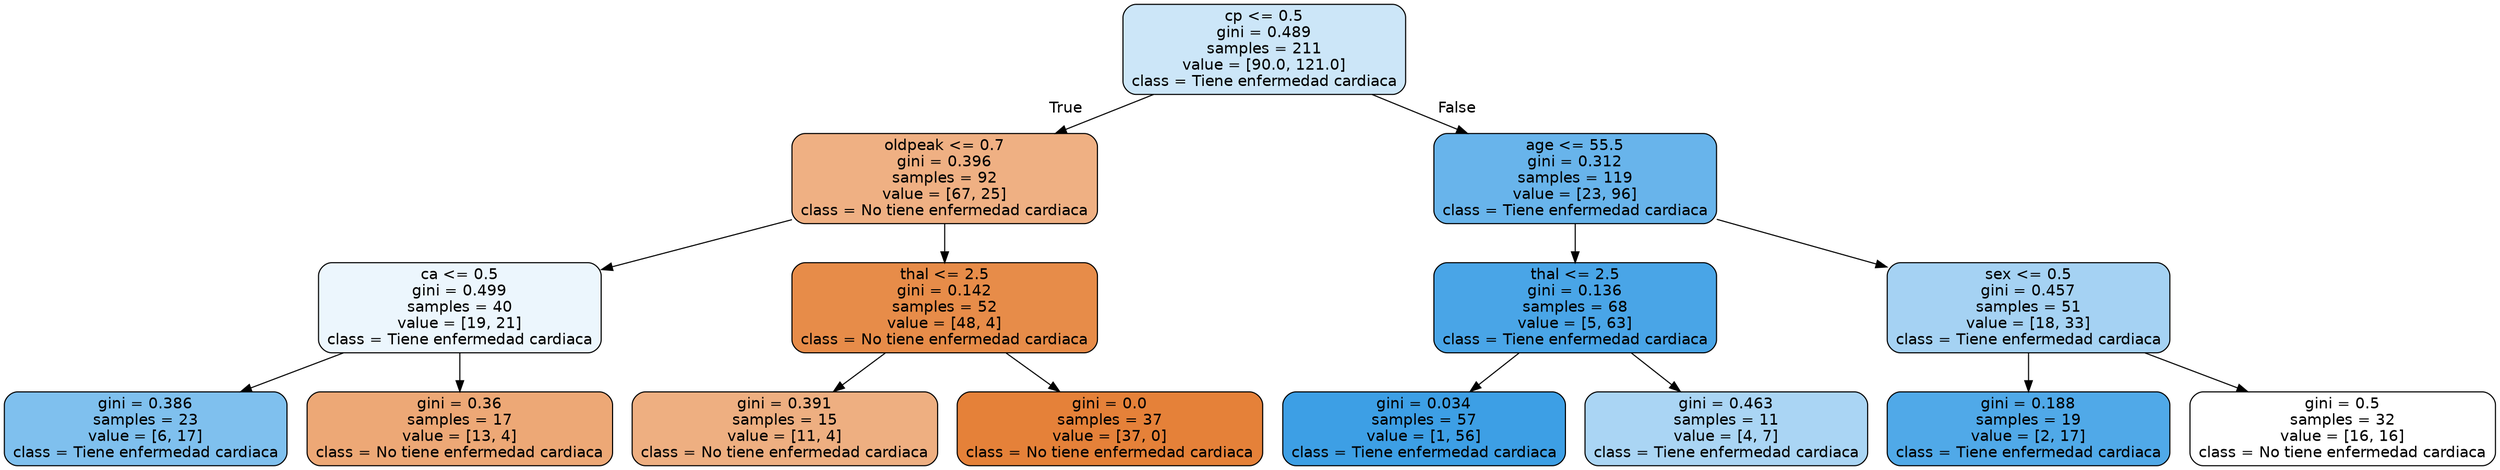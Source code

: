 digraph Tree {
node [shape=box, style="filled, rounded", color="black", fontname="helvetica"] ;
edge [fontname="helvetica"] ;
0 [label="cp <= 0.5\ngini = 0.489\nsamples = 211\nvalue = [90.0, 121.0]\nclass = Tiene enfermedad cardiaca", fillcolor="#cce6f8"] ;
1 [label="oldpeak <= 0.7\ngini = 0.396\nsamples = 92\nvalue = [67, 25]\nclass = No tiene enfermedad cardiaca", fillcolor="#efb083"] ;
0 -> 1 [labeldistance=2.5, labelangle=45, headlabel="True"] ;
2 [label="ca <= 0.5\ngini = 0.499\nsamples = 40\nvalue = [19, 21]\nclass = Tiene enfermedad cardiaca", fillcolor="#ecf6fd"] ;
1 -> 2 ;
3 [label="gini = 0.386\nsamples = 23\nvalue = [6, 17]\nclass = Tiene enfermedad cardiaca", fillcolor="#7fc0ee"] ;
2 -> 3 ;
4 [label="gini = 0.36\nsamples = 17\nvalue = [13, 4]\nclass = No tiene enfermedad cardiaca", fillcolor="#eda876"] ;
2 -> 4 ;
5 [label="thal <= 2.5\ngini = 0.142\nsamples = 52\nvalue = [48, 4]\nclass = No tiene enfermedad cardiaca", fillcolor="#e78c49"] ;
1 -> 5 ;
6 [label="gini = 0.391\nsamples = 15\nvalue = [11, 4]\nclass = No tiene enfermedad cardiaca", fillcolor="#eeaf81"] ;
5 -> 6 ;
7 [label="gini = 0.0\nsamples = 37\nvalue = [37, 0]\nclass = No tiene enfermedad cardiaca", fillcolor="#e58139"] ;
5 -> 7 ;
8 [label="age <= 55.5\ngini = 0.312\nsamples = 119\nvalue = [23, 96]\nclass = Tiene enfermedad cardiaca", fillcolor="#68b4eb"] ;
0 -> 8 [labeldistance=2.5, labelangle=-45, headlabel="False"] ;
9 [label="thal <= 2.5\ngini = 0.136\nsamples = 68\nvalue = [5, 63]\nclass = Tiene enfermedad cardiaca", fillcolor="#49a5e7"] ;
8 -> 9 ;
10 [label="gini = 0.034\nsamples = 57\nvalue = [1, 56]\nclass = Tiene enfermedad cardiaca", fillcolor="#3d9fe5"] ;
9 -> 10 ;
11 [label="gini = 0.463\nsamples = 11\nvalue = [4, 7]\nclass = Tiene enfermedad cardiaca", fillcolor="#aad5f4"] ;
9 -> 11 ;
12 [label="sex <= 0.5\ngini = 0.457\nsamples = 51\nvalue = [18, 33]\nclass = Tiene enfermedad cardiaca", fillcolor="#a5d2f3"] ;
8 -> 12 ;
13 [label="gini = 0.188\nsamples = 19\nvalue = [2, 17]\nclass = Tiene enfermedad cardiaca", fillcolor="#50a9e8"] ;
12 -> 13 ;
14 [label="gini = 0.5\nsamples = 32\nvalue = [16, 16]\nclass = No tiene enfermedad cardiaca", fillcolor="#ffffff"] ;
12 -> 14 ;
}